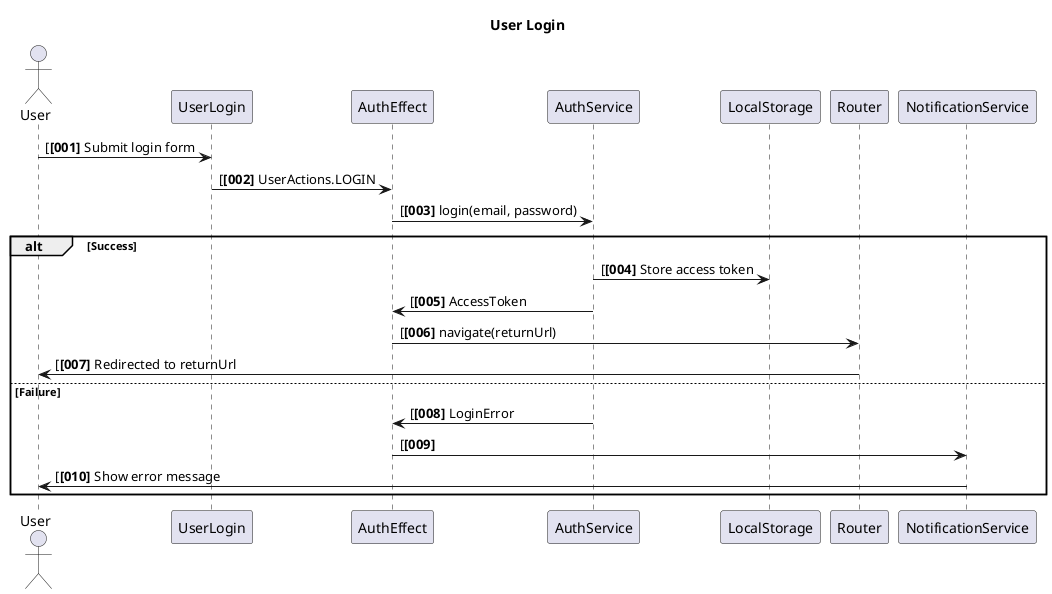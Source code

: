 @startuml
autonumber "[<b>[000]"
actor User

title: User Login

User -> UserLogin: Submit login form

UserLogin -> AuthEffect: UserActions.LOGIN

AuthEffect -> AuthService: login(email, password)

alt Success
AuthService -> LocalStorage: Store access token
AuthService -> AuthEffect: AccessToken

AuthEffect -> Router: navigate(returnUrl)

Router -> User: Redirected to returnUrl
else Failure
AuthService -> AuthEffect: LoginError
AuthEffect -> NotificationService
NotificationService -> User: Show error message

end
@enduml

